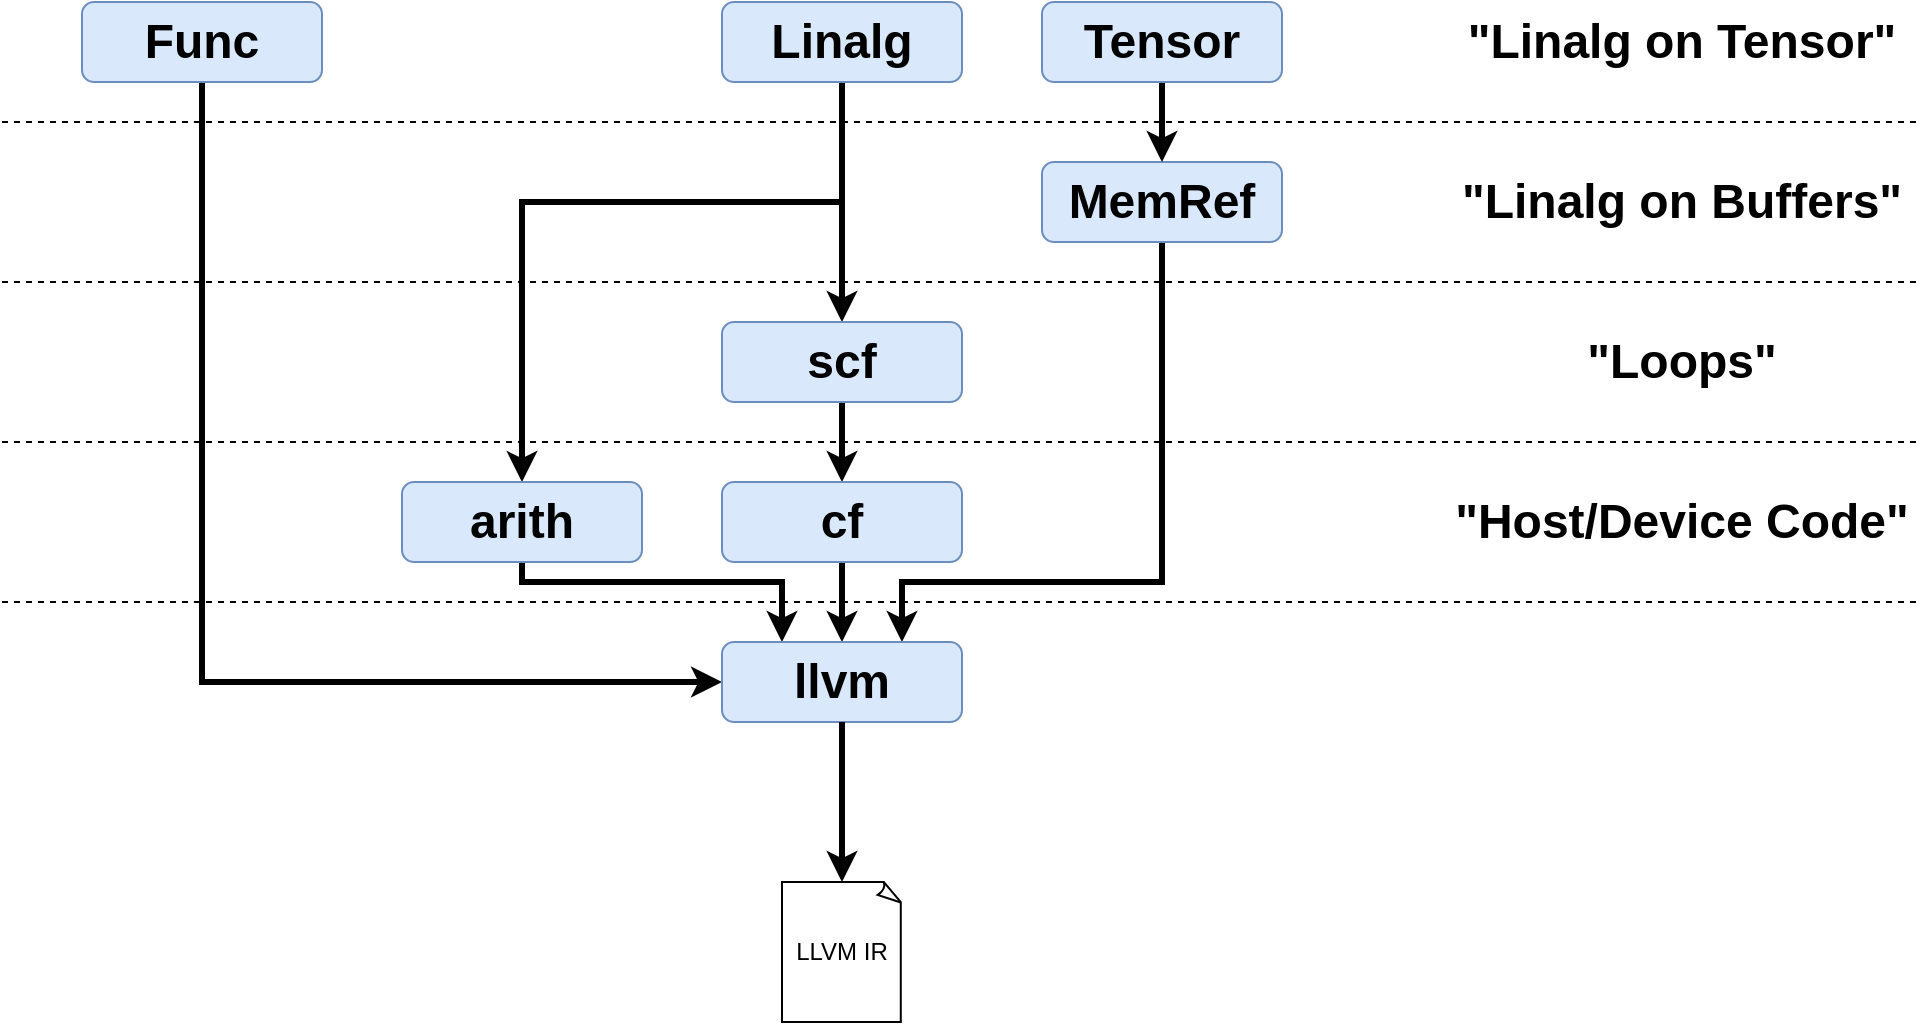 <mxfile version="26.0.16">
  <diagram name="Page-1" id="O9munYN-AlQGfuHdiY39">
    <mxGraphModel dx="1941" dy="958" grid="1" gridSize="10" guides="1" tooltips="1" connect="1" arrows="1" fold="1" page="1" pageScale="1" pageWidth="827" pageHeight="1169" math="0" shadow="0">
      <root>
        <mxCell id="0" />
        <mxCell id="1" parent="0" />
        <mxCell id="qbqpYpZ_GJigqZi00KbP-17" style="edgeStyle=orthogonalEdgeStyle;rounded=0;orthogonalLoop=1;jettySize=auto;html=1;exitX=0.5;exitY=1;exitDx=0;exitDy=0;entryX=0.5;entryY=0;entryDx=0;entryDy=0;strokeWidth=3;" edge="1" parent="1" source="qbqpYpZ_GJigqZi00KbP-1" target="qbqpYpZ_GJigqZi00KbP-2">
          <mxGeometry relative="1" as="geometry" />
        </mxCell>
        <mxCell id="qbqpYpZ_GJigqZi00KbP-18" style="edgeStyle=orthogonalEdgeStyle;rounded=0;orthogonalLoop=1;jettySize=auto;html=1;exitX=0.5;exitY=1;exitDx=0;exitDy=0;entryX=0.5;entryY=0;entryDx=0;entryDy=0;strokeWidth=3;" edge="1" parent="1" source="qbqpYpZ_GJigqZi00KbP-1" target="qbqpYpZ_GJigqZi00KbP-10">
          <mxGeometry relative="1" as="geometry">
            <Array as="points">
              <mxPoint x="380" y="220" />
              <mxPoint x="220" y="220" />
            </Array>
          </mxGeometry>
        </mxCell>
        <mxCell id="qbqpYpZ_GJigqZi00KbP-1" value="&lt;b&gt;&lt;font style=&quot;font-size: 24px;&quot;&gt;Linalg&lt;/font&gt;&lt;/b&gt;" style="rounded=1;whiteSpace=wrap;html=1;fillColor=#dae8fc;strokeColor=#6c8ebf;" vertex="1" parent="1">
          <mxGeometry x="320" y="120" width="120" height="40" as="geometry" />
        </mxCell>
        <mxCell id="qbqpYpZ_GJigqZi00KbP-16" style="edgeStyle=orthogonalEdgeStyle;rounded=0;orthogonalLoop=1;jettySize=auto;html=1;exitX=0.5;exitY=1;exitDx=0;exitDy=0;entryX=0.5;entryY=0;entryDx=0;entryDy=0;strokeWidth=3;" edge="1" parent="1" source="qbqpYpZ_GJigqZi00KbP-2" target="qbqpYpZ_GJigqZi00KbP-6">
          <mxGeometry relative="1" as="geometry" />
        </mxCell>
        <mxCell id="qbqpYpZ_GJigqZi00KbP-2" value="&lt;span style=&quot;font-size: 24px;&quot;&gt;&lt;b&gt;scf&lt;/b&gt;&lt;/span&gt;" style="rounded=1;whiteSpace=wrap;html=1;fillColor=#dae8fc;strokeColor=#6c8ebf;" vertex="1" parent="1">
          <mxGeometry x="320" y="280" width="120" height="40" as="geometry" />
        </mxCell>
        <mxCell id="qbqpYpZ_GJigqZi00KbP-20" style="edgeStyle=orthogonalEdgeStyle;rounded=0;orthogonalLoop=1;jettySize=auto;html=1;exitX=0.5;exitY=1;exitDx=0;exitDy=0;entryX=0.75;entryY=0;entryDx=0;entryDy=0;strokeWidth=3;" edge="1" parent="1" source="qbqpYpZ_GJigqZi00KbP-3" target="qbqpYpZ_GJigqZi00KbP-11">
          <mxGeometry relative="1" as="geometry">
            <Array as="points">
              <mxPoint x="540" y="410" />
              <mxPoint x="410" y="410" />
            </Array>
          </mxGeometry>
        </mxCell>
        <mxCell id="qbqpYpZ_GJigqZi00KbP-3" value="&lt;b&gt;&lt;font style=&quot;font-size: 24px;&quot;&gt;MemRef&lt;/font&gt;&lt;/b&gt;" style="rounded=1;whiteSpace=wrap;html=1;fillColor=#dae8fc;strokeColor=#6c8ebf;" vertex="1" parent="1">
          <mxGeometry x="480" y="200" width="120" height="40" as="geometry" />
        </mxCell>
        <mxCell id="qbqpYpZ_GJigqZi00KbP-13" style="edgeStyle=orthogonalEdgeStyle;rounded=0;orthogonalLoop=1;jettySize=auto;html=1;exitX=0.5;exitY=1;exitDx=0;exitDy=0;entryX=0.5;entryY=0;entryDx=0;entryDy=0;strokeWidth=3;" edge="1" parent="1" source="qbqpYpZ_GJigqZi00KbP-6" target="qbqpYpZ_GJigqZi00KbP-11">
          <mxGeometry relative="1" as="geometry" />
        </mxCell>
        <mxCell id="qbqpYpZ_GJigqZi00KbP-6" value="&lt;span style=&quot;font-size: 24px;&quot;&gt;&lt;b&gt;cf&lt;/b&gt;&lt;/span&gt;" style="rounded=1;whiteSpace=wrap;html=1;fillColor=#dae8fc;strokeColor=#6c8ebf;" vertex="1" parent="1">
          <mxGeometry x="320" y="360" width="120" height="40" as="geometry" />
        </mxCell>
        <mxCell id="qbqpYpZ_GJigqZi00KbP-12" style="edgeStyle=orthogonalEdgeStyle;rounded=0;orthogonalLoop=1;jettySize=auto;html=1;exitX=0.5;exitY=1;exitDx=0;exitDy=0;entryX=0;entryY=0.5;entryDx=0;entryDy=0;strokeWidth=3;" edge="1" parent="1" source="qbqpYpZ_GJigqZi00KbP-7" target="qbqpYpZ_GJigqZi00KbP-11">
          <mxGeometry relative="1" as="geometry" />
        </mxCell>
        <mxCell id="qbqpYpZ_GJigqZi00KbP-7" value="&lt;b&gt;&lt;font style=&quot;font-size: 24px;&quot;&gt;Func&lt;/font&gt;&lt;/b&gt;" style="rounded=1;whiteSpace=wrap;html=1;fillColor=#dae8fc;strokeColor=#6c8ebf;" vertex="1" parent="1">
          <mxGeometry y="120" width="120" height="40" as="geometry" />
        </mxCell>
        <mxCell id="qbqpYpZ_GJigqZi00KbP-19" style="edgeStyle=orthogonalEdgeStyle;rounded=0;orthogonalLoop=1;jettySize=auto;html=1;exitX=0.5;exitY=1;exitDx=0;exitDy=0;entryX=0.5;entryY=0;entryDx=0;entryDy=0;strokeWidth=3;" edge="1" parent="1" source="qbqpYpZ_GJigqZi00KbP-9" target="qbqpYpZ_GJigqZi00KbP-3">
          <mxGeometry relative="1" as="geometry" />
        </mxCell>
        <mxCell id="qbqpYpZ_GJigqZi00KbP-9" value="&lt;b&gt;&lt;font style=&quot;font-size: 24px;&quot;&gt;Tensor&lt;/font&gt;&lt;/b&gt;" style="rounded=1;whiteSpace=wrap;html=1;fillColor=#dae8fc;strokeColor=#6c8ebf;" vertex="1" parent="1">
          <mxGeometry x="480" y="120" width="120" height="40" as="geometry" />
        </mxCell>
        <mxCell id="qbqpYpZ_GJigqZi00KbP-15" style="edgeStyle=orthogonalEdgeStyle;rounded=0;orthogonalLoop=1;jettySize=auto;html=1;exitX=0.5;exitY=1;exitDx=0;exitDy=0;entryX=0.25;entryY=0;entryDx=0;entryDy=0;strokeWidth=3;" edge="1" parent="1" source="qbqpYpZ_GJigqZi00KbP-10" target="qbqpYpZ_GJigqZi00KbP-11">
          <mxGeometry relative="1" as="geometry">
            <Array as="points">
              <mxPoint x="220" y="410" />
              <mxPoint x="350" y="410" />
            </Array>
          </mxGeometry>
        </mxCell>
        <mxCell id="qbqpYpZ_GJigqZi00KbP-10" value="&lt;span style=&quot;font-size: 24px;&quot;&gt;&lt;b&gt;arith&lt;/b&gt;&lt;/span&gt;" style="rounded=1;whiteSpace=wrap;html=1;fillColor=#dae8fc;strokeColor=#6c8ebf;" vertex="1" parent="1">
          <mxGeometry x="160" y="360" width="120" height="40" as="geometry" />
        </mxCell>
        <mxCell id="qbqpYpZ_GJigqZi00KbP-11" value="&lt;span style=&quot;font-size: 24px;&quot;&gt;&lt;b&gt;llvm&lt;/b&gt;&lt;/span&gt;" style="rounded=1;whiteSpace=wrap;html=1;fillColor=#dae8fc;strokeColor=#6c8ebf;" vertex="1" parent="1">
          <mxGeometry x="320" y="440" width="120" height="40" as="geometry" />
        </mxCell>
        <mxCell id="qbqpYpZ_GJigqZi00KbP-25" value="LLVM IR" style="whiteSpace=wrap;html=1;shape=mxgraph.basic.document" vertex="1" parent="1">
          <mxGeometry x="350" y="560" width="60" height="70" as="geometry" />
        </mxCell>
        <mxCell id="qbqpYpZ_GJigqZi00KbP-27" style="edgeStyle=orthogonalEdgeStyle;rounded=0;orthogonalLoop=1;jettySize=auto;html=1;exitX=0.5;exitY=1;exitDx=0;exitDy=0;entryX=0.5;entryY=0;entryDx=0;entryDy=0;entryPerimeter=0;strokeWidth=3;" edge="1" parent="1" source="qbqpYpZ_GJigqZi00KbP-11" target="qbqpYpZ_GJigqZi00KbP-25">
          <mxGeometry relative="1" as="geometry" />
        </mxCell>
        <mxCell id="qbqpYpZ_GJigqZi00KbP-28" value="" style="endArrow=none;dashed=1;html=1;rounded=0;strokeWidth=1;" edge="1" parent="1">
          <mxGeometry width="50" height="50" relative="1" as="geometry">
            <mxPoint x="-40" y="180" as="sourcePoint" />
            <mxPoint x="920" y="180" as="targetPoint" />
          </mxGeometry>
        </mxCell>
        <mxCell id="qbqpYpZ_GJigqZi00KbP-29" value="" style="endArrow=none;dashed=1;html=1;rounded=0;strokeWidth=1;" edge="1" parent="1">
          <mxGeometry width="50" height="50" relative="1" as="geometry">
            <mxPoint x="-40" y="260" as="sourcePoint" />
            <mxPoint x="920" y="260" as="targetPoint" />
          </mxGeometry>
        </mxCell>
        <mxCell id="qbqpYpZ_GJigqZi00KbP-30" value="" style="endArrow=none;dashed=1;html=1;rounded=0;strokeWidth=1;" edge="1" parent="1">
          <mxGeometry width="50" height="50" relative="1" as="geometry">
            <mxPoint x="-40" y="340" as="sourcePoint" />
            <mxPoint x="920" y="340" as="targetPoint" />
          </mxGeometry>
        </mxCell>
        <mxCell id="qbqpYpZ_GJigqZi00KbP-31" value="" style="endArrow=none;dashed=1;html=1;rounded=0;strokeWidth=1;" edge="1" parent="1">
          <mxGeometry width="50" height="50" relative="1" as="geometry">
            <mxPoint x="-40" y="420" as="sourcePoint" />
            <mxPoint x="920" y="420" as="targetPoint" />
          </mxGeometry>
        </mxCell>
        <mxCell id="qbqpYpZ_GJigqZi00KbP-32" value="&lt;b&gt;&lt;font style=&quot;font-size: 24px;&quot;&gt;&quot;Linalg on Tensor&quot;&lt;/font&gt;&lt;/b&gt;" style="text;html=1;align=center;verticalAlign=middle;whiteSpace=wrap;rounded=0;" vertex="1" parent="1">
          <mxGeometry x="680" y="120" width="240" height="40" as="geometry" />
        </mxCell>
        <mxCell id="qbqpYpZ_GJigqZi00KbP-33" value="&lt;b&gt;&lt;font style=&quot;font-size: 24px;&quot;&gt;&quot;Linalg on Buffers&quot;&lt;/font&gt;&lt;/b&gt;" style="text;html=1;align=center;verticalAlign=middle;whiteSpace=wrap;rounded=0;" vertex="1" parent="1">
          <mxGeometry x="680" y="200" width="240" height="40" as="geometry" />
        </mxCell>
        <mxCell id="qbqpYpZ_GJigqZi00KbP-34" value="&lt;b&gt;&lt;font style=&quot;font-size: 24px;&quot;&gt;&quot;Loops&quot;&lt;/font&gt;&lt;/b&gt;" style="text;html=1;align=center;verticalAlign=middle;whiteSpace=wrap;rounded=0;" vertex="1" parent="1">
          <mxGeometry x="680" y="280" width="240" height="40" as="geometry" />
        </mxCell>
        <mxCell id="qbqpYpZ_GJigqZi00KbP-35" value="&lt;b&gt;&lt;font style=&quot;font-size: 24px;&quot;&gt;&quot;Host/Device Code&quot;&lt;/font&gt;&lt;/b&gt;" style="text;html=1;align=center;verticalAlign=middle;whiteSpace=wrap;rounded=0;" vertex="1" parent="1">
          <mxGeometry x="680" y="360" width="240" height="40" as="geometry" />
        </mxCell>
      </root>
    </mxGraphModel>
  </diagram>
</mxfile>
